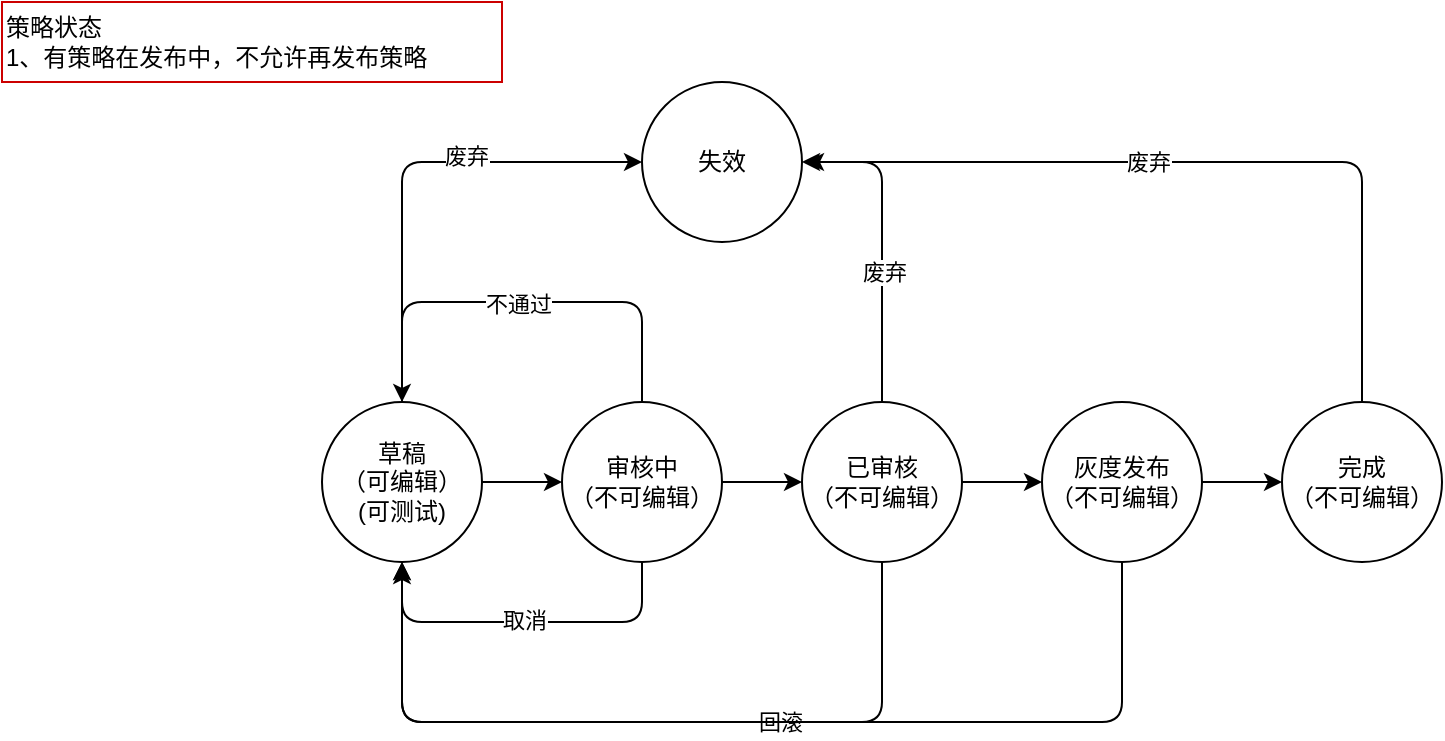 <mxfile version="13.8.1" type="github">
  <diagram id="C5RBs43oDa-KdzZeNtuy" name="Page-1">
    <mxGraphModel dx="946" dy="614" grid="1" gridSize="10" guides="1" tooltips="1" connect="1" arrows="1" fold="1" page="1" pageScale="1" pageWidth="827" pageHeight="1169" math="0" shadow="0">
      <root>
        <mxCell id="WIyWlLk6GJQsqaUBKTNV-0" />
        <mxCell id="WIyWlLk6GJQsqaUBKTNV-1" parent="WIyWlLk6GJQsqaUBKTNV-0" />
        <mxCell id="y9QFn7rHhwee2csf8rgc-4" value="" style="edgeStyle=orthogonalEdgeStyle;rounded=0;orthogonalLoop=1;jettySize=auto;html=1;" parent="WIyWlLk6GJQsqaUBKTNV-1" source="y9QFn7rHhwee2csf8rgc-1" target="y9QFn7rHhwee2csf8rgc-3" edge="1">
          <mxGeometry relative="1" as="geometry" />
        </mxCell>
        <mxCell id="y9QFn7rHhwee2csf8rgc-1" value="草稿&lt;br&gt;（可编辑）&lt;br&gt;(可测试)" style="ellipse;whiteSpace=wrap;html=1;aspect=fixed;" parent="WIyWlLk6GJQsqaUBKTNV-1" vertex="1">
          <mxGeometry x="200" y="280" width="80" height="80" as="geometry" />
        </mxCell>
        <mxCell id="y9QFn7rHhwee2csf8rgc-6" value="" style="edgeStyle=orthogonalEdgeStyle;rounded=0;orthogonalLoop=1;jettySize=auto;html=1;" parent="WIyWlLk6GJQsqaUBKTNV-1" source="y9QFn7rHhwee2csf8rgc-3" target="y9QFn7rHhwee2csf8rgc-5" edge="1">
          <mxGeometry relative="1" as="geometry" />
        </mxCell>
        <mxCell id="y9QFn7rHhwee2csf8rgc-3" value="审核中&lt;br&gt;（不可编辑）" style="ellipse;whiteSpace=wrap;html=1;aspect=fixed;" parent="WIyWlLk6GJQsqaUBKTNV-1" vertex="1">
          <mxGeometry x="320" y="280" width="80" height="80" as="geometry" />
        </mxCell>
        <mxCell id="y9QFn7rHhwee2csf8rgc-8" value="" style="edgeStyle=orthogonalEdgeStyle;rounded=0;orthogonalLoop=1;jettySize=auto;html=1;" parent="WIyWlLk6GJQsqaUBKTNV-1" source="y9QFn7rHhwee2csf8rgc-5" target="y9QFn7rHhwee2csf8rgc-7" edge="1">
          <mxGeometry relative="1" as="geometry" />
        </mxCell>
        <mxCell id="y9QFn7rHhwee2csf8rgc-5" value="已审核&lt;br&gt;（不可编辑）" style="ellipse;whiteSpace=wrap;html=1;aspect=fixed;" parent="WIyWlLk6GJQsqaUBKTNV-1" vertex="1">
          <mxGeometry x="440" y="280" width="80" height="80" as="geometry" />
        </mxCell>
        <mxCell id="y9QFn7rHhwee2csf8rgc-12" value="" style="edgeStyle=orthogonalEdgeStyle;rounded=0;orthogonalLoop=1;jettySize=auto;html=1;" parent="WIyWlLk6GJQsqaUBKTNV-1" source="y9QFn7rHhwee2csf8rgc-7" target="y9QFn7rHhwee2csf8rgc-10" edge="1">
          <mxGeometry relative="1" as="geometry" />
        </mxCell>
        <mxCell id="y9QFn7rHhwee2csf8rgc-7" value="灰度发布&lt;br&gt;（不可编辑）" style="ellipse;whiteSpace=wrap;html=1;aspect=fixed;" parent="WIyWlLk6GJQsqaUBKTNV-1" vertex="1">
          <mxGeometry x="560" y="280" width="80" height="80" as="geometry" />
        </mxCell>
        <mxCell id="y9QFn7rHhwee2csf8rgc-10" value="完成&lt;br&gt;（不可编辑）" style="ellipse;whiteSpace=wrap;html=1;aspect=fixed;" parent="WIyWlLk6GJQsqaUBKTNV-1" vertex="1">
          <mxGeometry x="680" y="280" width="80" height="80" as="geometry" />
        </mxCell>
        <mxCell id="y9QFn7rHhwee2csf8rgc-11" value="失效" style="ellipse;whiteSpace=wrap;html=1;aspect=fixed;" parent="WIyWlLk6GJQsqaUBKTNV-1" vertex="1">
          <mxGeometry x="360" y="120" width="80" height="80" as="geometry" />
        </mxCell>
        <mxCell id="y9QFn7rHhwee2csf8rgc-13" value="" style="endArrow=classic;html=1;edgeStyle=orthogonalEdgeStyle;entryX=0;entryY=0.5;entryDx=0;entryDy=0;exitX=0.5;exitY=0;exitDx=0;exitDy=0;" parent="WIyWlLk6GJQsqaUBKTNV-1" source="y9QFn7rHhwee2csf8rgc-1" target="y9QFn7rHhwee2csf8rgc-11" edge="1">
          <mxGeometry width="50" height="50" relative="1" as="geometry">
            <mxPoint x="120" y="280" as="sourcePoint" />
            <mxPoint x="450" y="620" as="targetPoint" />
            <Array as="points">
              <mxPoint x="240" y="160" />
            </Array>
          </mxGeometry>
        </mxCell>
        <mxCell id="MCUVz8PFSjMKoAwYEETB-7" value="废弃" style="edgeLabel;html=1;align=center;verticalAlign=middle;resizable=0;points=[];" vertex="1" connectable="0" parent="y9QFn7rHhwee2csf8rgc-13">
          <mxGeometry x="0.267" y="3" relative="1" as="geometry">
            <mxPoint as="offset" />
          </mxGeometry>
        </mxCell>
        <mxCell id="y9QFn7rHhwee2csf8rgc-17" value="" style="endArrow=classic;html=1;entryX=1;entryY=0.5;entryDx=0;entryDy=0;edgeStyle=orthogonalEdgeStyle;" parent="WIyWlLk6GJQsqaUBKTNV-1" source="y9QFn7rHhwee2csf8rgc-10" target="y9QFn7rHhwee2csf8rgc-11" edge="1">
          <mxGeometry width="50" height="50" relative="1" as="geometry">
            <mxPoint x="470" y="770" as="sourcePoint" />
            <mxPoint x="520" y="720" as="targetPoint" />
            <Array as="points">
              <mxPoint x="720" y="160" />
            </Array>
          </mxGeometry>
        </mxCell>
        <mxCell id="MCUVz8PFSjMKoAwYEETB-6" value="废弃" style="edgeLabel;html=1;align=center;verticalAlign=middle;resizable=0;points=[];" vertex="1" connectable="0" parent="y9QFn7rHhwee2csf8rgc-17">
          <mxGeometry x="0.135" relative="1" as="geometry">
            <mxPoint as="offset" />
          </mxGeometry>
        </mxCell>
        <mxCell id="MCUVz8PFSjMKoAwYEETB-0" value="" style="endArrow=classic;html=1;edgeStyle=orthogonalEdgeStyle;exitX=0.5;exitY=0;exitDx=0;exitDy=0;" edge="1" parent="WIyWlLk6GJQsqaUBKTNV-1">
          <mxGeometry width="50" height="50" relative="1" as="geometry">
            <mxPoint x="360" y="280" as="sourcePoint" />
            <mxPoint x="240" y="280" as="targetPoint" />
            <Array as="points">
              <mxPoint x="360" y="230" />
              <mxPoint x="240" y="230" />
            </Array>
          </mxGeometry>
        </mxCell>
        <mxCell id="MCUVz8PFSjMKoAwYEETB-1" value="不通过" style="edgeLabel;html=1;align=center;verticalAlign=middle;resizable=0;points=[];" vertex="1" connectable="0" parent="MCUVz8PFSjMKoAwYEETB-0">
          <mxGeometry x="0.02" y="1" relative="1" as="geometry">
            <mxPoint as="offset" />
          </mxGeometry>
        </mxCell>
        <mxCell id="MCUVz8PFSjMKoAwYEETB-2" value="" style="endArrow=classic;html=1;edgeStyle=orthogonalEdgeStyle;exitX=0.5;exitY=1;exitDx=0;exitDy=0;entryX=0.5;entryY=1;entryDx=0;entryDy=0;" edge="1" parent="WIyWlLk6GJQsqaUBKTNV-1" source="y9QFn7rHhwee2csf8rgc-7" target="y9QFn7rHhwee2csf8rgc-1">
          <mxGeometry width="50" height="50" relative="1" as="geometry">
            <mxPoint x="390" y="430" as="sourcePoint" />
            <mxPoint x="120" y="363" as="targetPoint" />
            <Array as="points">
              <mxPoint x="600" y="440" />
              <mxPoint x="240" y="440" />
            </Array>
          </mxGeometry>
        </mxCell>
        <mxCell id="MCUVz8PFSjMKoAwYEETB-3" value="回滚" style="edgeLabel;html=1;align=center;verticalAlign=middle;resizable=0;points=[];" vertex="1" connectable="0" parent="MCUVz8PFSjMKoAwYEETB-2">
          <mxGeometry x="-0.035" y="2" relative="1" as="geometry">
            <mxPoint y="-2" as="offset" />
          </mxGeometry>
        </mxCell>
        <mxCell id="MCUVz8PFSjMKoAwYEETB-4" value="" style="endArrow=classic;html=1;edgeStyle=orthogonalEdgeStyle;" edge="1" parent="WIyWlLk6GJQsqaUBKTNV-1">
          <mxGeometry width="50" height="50" relative="1" as="geometry">
            <mxPoint x="480" y="280" as="sourcePoint" />
            <mxPoint x="442" y="160" as="targetPoint" />
            <Array as="points">
              <mxPoint x="480" y="160" />
            </Array>
          </mxGeometry>
        </mxCell>
        <mxCell id="MCUVz8PFSjMKoAwYEETB-5" value="废弃" style="edgeLabel;html=1;align=center;verticalAlign=middle;resizable=0;points=[];" vertex="1" connectable="0" parent="MCUVz8PFSjMKoAwYEETB-4">
          <mxGeometry x="-0.177" y="-1" relative="1" as="geometry">
            <mxPoint as="offset" />
          </mxGeometry>
        </mxCell>
        <mxCell id="MCUVz8PFSjMKoAwYEETB-10" value="" style="endArrow=classic;html=1;entryX=0.5;entryY=1;entryDx=0;entryDy=0;edgeStyle=orthogonalEdgeStyle;" edge="1" parent="WIyWlLk6GJQsqaUBKTNV-1" target="y9QFn7rHhwee2csf8rgc-1">
          <mxGeometry width="50" height="50" relative="1" as="geometry">
            <mxPoint x="360" y="360" as="sourcePoint" />
            <mxPoint x="440" y="380" as="targetPoint" />
            <Array as="points">
              <mxPoint x="360" y="390" />
              <mxPoint x="240" y="390" />
            </Array>
          </mxGeometry>
        </mxCell>
        <mxCell id="MCUVz8PFSjMKoAwYEETB-11" value="取消" style="edgeLabel;html=1;align=center;verticalAlign=middle;resizable=0;points=[];" vertex="1" connectable="0" parent="MCUVz8PFSjMKoAwYEETB-10">
          <mxGeometry x="-0.011" y="-1" relative="1" as="geometry">
            <mxPoint as="offset" />
          </mxGeometry>
        </mxCell>
        <mxCell id="MCUVz8PFSjMKoAwYEETB-12" value="策略状态&lt;br&gt;1、有策略在发布中，不允许再发布策略" style="rounded=0;whiteSpace=wrap;html=1;strokeColor=#CC0000;align=left;" vertex="1" parent="WIyWlLk6GJQsqaUBKTNV-1">
          <mxGeometry x="40" y="80" width="250" height="40" as="geometry" />
        </mxCell>
        <mxCell id="MCUVz8PFSjMKoAwYEETB-14" value="" style="endArrow=classic;html=1;exitX=0.5;exitY=1;exitDx=0;exitDy=0;edgeStyle=orthogonalEdgeStyle;" edge="1" parent="WIyWlLk6GJQsqaUBKTNV-1" source="y9QFn7rHhwee2csf8rgc-5">
          <mxGeometry width="50" height="50" relative="1" as="geometry">
            <mxPoint x="390" y="300" as="sourcePoint" />
            <mxPoint x="240" y="362" as="targetPoint" />
            <Array as="points">
              <mxPoint x="480" y="440" />
              <mxPoint x="240" y="440" />
            </Array>
          </mxGeometry>
        </mxCell>
      </root>
    </mxGraphModel>
  </diagram>
</mxfile>
